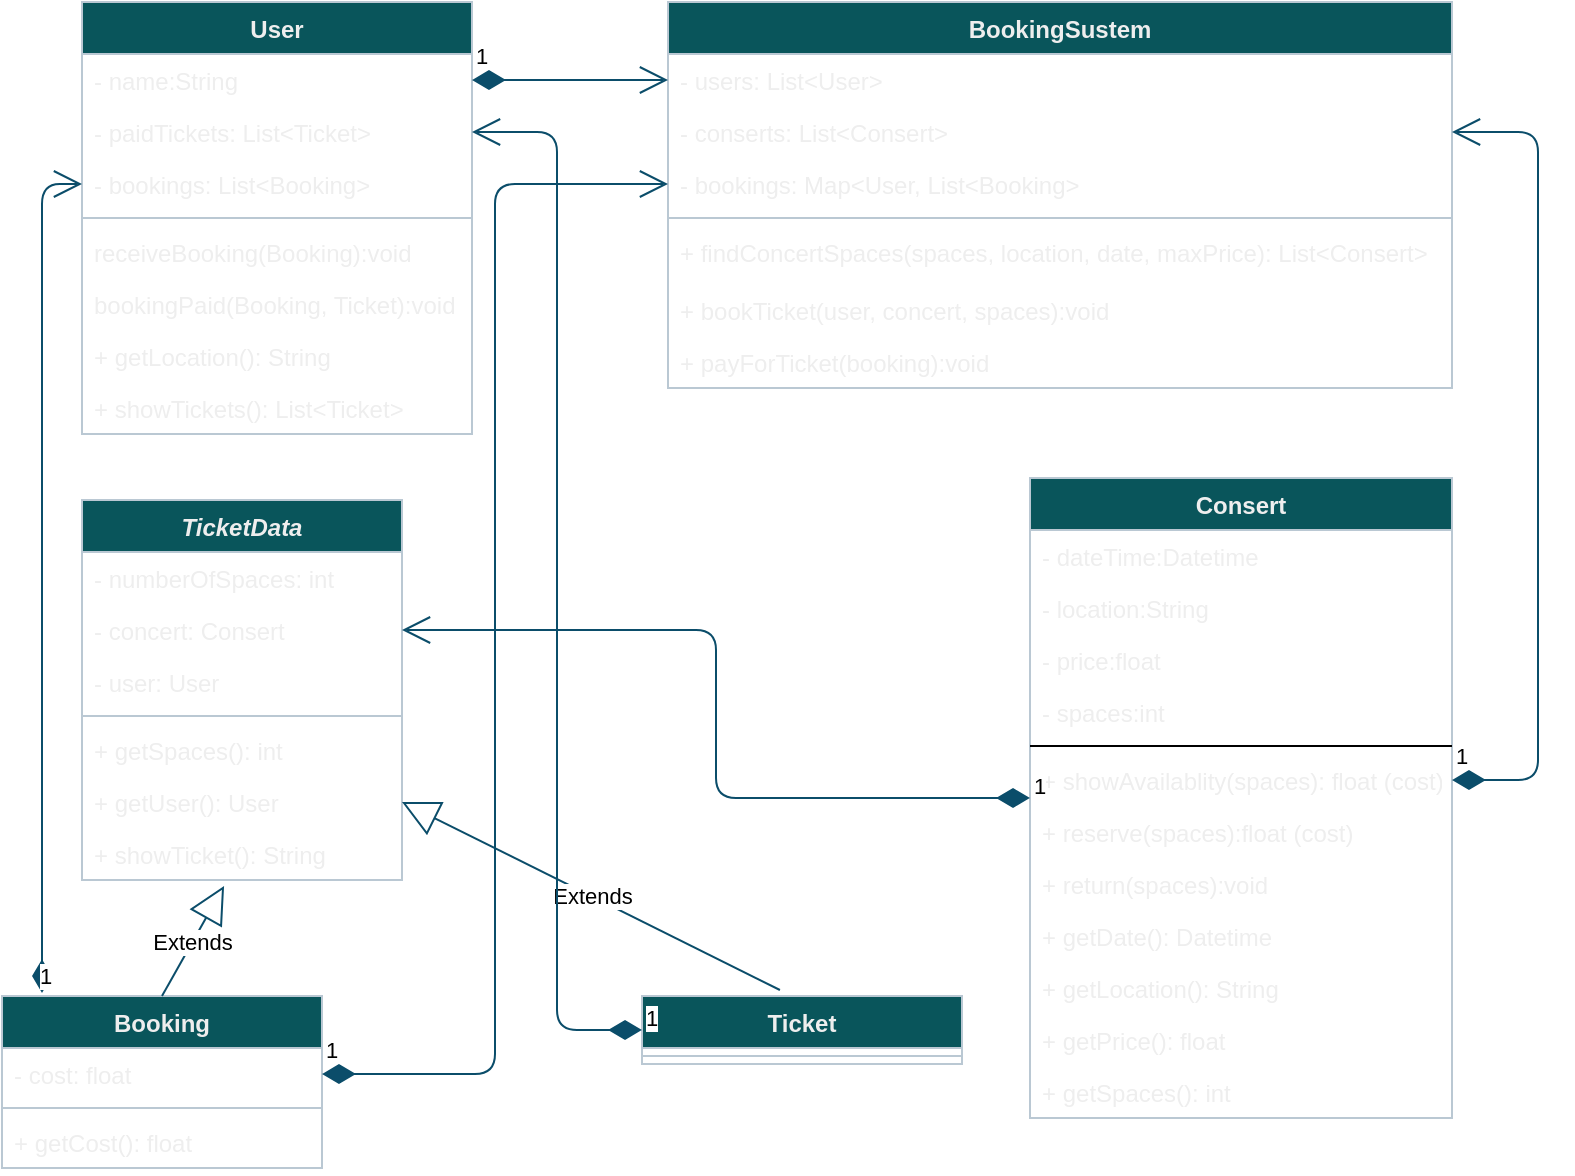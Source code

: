 <mxfile version="15.5.4" type="embed"><diagram id="23iRSUPoRavnBvh4doch" name="Page-1"><mxGraphModel dx="899" dy="782" grid="0" gridSize="10" guides="1" tooltips="1" connect="1" arrows="1" fold="1" page="1" pageScale="1" pageWidth="827" pageHeight="1169" math="0" shadow="0"><root><mxCell id="0"/><mxCell id="1" parent="0"/><mxCell id="2" value="BookingSustem" style="swimlane;fontStyle=1;align=center;verticalAlign=top;childLayout=stackLayout;horizontal=1;startSize=26;horizontalStack=0;resizeParent=1;resizeParentMax=0;resizeLast=0;collapsible=1;marginBottom=0;fillColor=#09555B;strokeColor=#BAC8D3;fontColor=#EEEEEE;" parent="1" vertex="1"><mxGeometry x="350" y="63" width="392" height="193" as="geometry"/></mxCell><mxCell id="3" value="- users: List&lt;User&gt;" style="text;strokeColor=none;fillColor=none;align=left;verticalAlign=top;spacingLeft=4;spacingRight=4;overflow=hidden;rotatable=0;points=[[0,0.5],[1,0.5]];portConstraint=eastwest;fontColor=#EEEEEE;" parent="2" vertex="1"><mxGeometry y="26" width="392" height="26" as="geometry"/></mxCell><mxCell id="6" value="- conserts: List&lt;Consert&gt;" style="text;strokeColor=none;fillColor=none;align=left;verticalAlign=top;spacingLeft=4;spacingRight=4;overflow=hidden;rotatable=0;points=[[0,0.5],[1,0.5]];portConstraint=eastwest;fontColor=#EEEEEE;" parent="2" vertex="1"><mxGeometry y="52" width="392" height="26" as="geometry"/></mxCell><mxCell id="77" value="- bookings: Map&lt;User, List&lt;Booking&gt;" style="text;strokeColor=none;fillColor=none;align=left;verticalAlign=top;spacingLeft=4;spacingRight=4;overflow=hidden;rotatable=0;points=[[0,0.5],[1,0.5]];portConstraint=eastwest;rounded=0;sketch=0;fontColor=#EEEEEE;" vertex="1" parent="2"><mxGeometry y="78" width="392" height="26" as="geometry"/></mxCell><mxCell id="4" value="" style="line;strokeWidth=1;fillColor=none;align=left;verticalAlign=middle;spacingTop=-1;spacingLeft=3;spacingRight=3;rotatable=0;labelPosition=right;points=[];portConstraint=eastwest;strokeColor=#BAC8D3;fontColor=#EEEEEE;" parent="2" vertex="1"><mxGeometry y="104" width="392" height="8" as="geometry"/></mxCell><mxCell id="5" value="+ findConcertSpaces(spaces, location, date, maxPrice): List&lt;Consert&gt;" style="text;strokeColor=none;fillColor=none;align=left;verticalAlign=top;spacingLeft=4;spacingRight=4;overflow=hidden;rotatable=0;points=[[0,0.5],[1,0.5]];portConstraint=eastwest;fontColor=#EEEEEE;" parent="2" vertex="1"><mxGeometry y="112" width="392" height="29" as="geometry"/></mxCell><mxCell id="8" value="+ bookTicket(user, concert, spaces):void" style="text;strokeColor=none;fillColor=none;align=left;verticalAlign=top;spacingLeft=4;spacingRight=4;overflow=hidden;rotatable=0;points=[[0,0.5],[1,0.5]];portConstraint=eastwest;fontColor=#EEEEEE;" parent="2" vertex="1"><mxGeometry y="141" width="392" height="26" as="geometry"/></mxCell><mxCell id="9" value="+ payForTicket(booking):void" style="text;strokeColor=none;fillColor=none;align=left;verticalAlign=top;spacingLeft=4;spacingRight=4;overflow=hidden;rotatable=0;points=[[0,0.5],[1,0.5]];portConstraint=eastwest;fontColor=#EEEEEE;" parent="2" vertex="1"><mxGeometry y="167" width="392" height="26" as="geometry"/></mxCell><mxCell id="10" value="User" style="swimlane;fontStyle=1;align=center;verticalAlign=top;childLayout=stackLayout;horizontal=1;startSize=26;horizontalStack=0;resizeParent=1;resizeParentMax=0;resizeLast=0;collapsible=1;marginBottom=0;rounded=0;sketch=0;fontColor=#EEEEEE;strokeColor=#BAC8D3;fillColor=#09555B;" parent="1" vertex="1"><mxGeometry x="57" y="63" width="195" height="216" as="geometry"/></mxCell><mxCell id="7" value="- name:String" style="text;strokeColor=none;fillColor=none;align=left;verticalAlign=top;spacingLeft=4;spacingRight=4;overflow=hidden;rotatable=0;points=[[0,0.5],[1,0.5]];portConstraint=eastwest;fontColor=#EEEEEE;" parent="10" vertex="1"><mxGeometry y="26" width="195" height="26" as="geometry"/></mxCell><mxCell id="14" value="- paidTickets: List&lt;Ticket&gt;" style="text;strokeColor=none;fillColor=none;align=left;verticalAlign=top;spacingLeft=4;spacingRight=4;overflow=hidden;rotatable=0;points=[[0,0.5],[1,0.5]];portConstraint=eastwest;rounded=0;sketch=0;fontColor=#EEEEEE;" parent="10" vertex="1"><mxGeometry y="52" width="195" height="26" as="geometry"/></mxCell><mxCell id="15" value="- bookings: List&lt;Booking&gt;" style="text;strokeColor=none;fillColor=none;align=left;verticalAlign=top;spacingLeft=4;spacingRight=4;overflow=hidden;rotatable=0;points=[[0,0.5],[1,0.5]];portConstraint=eastwest;rounded=0;sketch=0;fontColor=#EEEEEE;" parent="10" vertex="1"><mxGeometry y="78" width="195" height="26" as="geometry"/></mxCell><mxCell id="12" value="" style="line;strokeWidth=1;fillColor=none;align=left;verticalAlign=middle;spacingTop=-1;spacingLeft=3;spacingRight=3;rotatable=0;labelPosition=right;points=[];portConstraint=eastwest;rounded=0;sketch=0;fontColor=#EEEEEE;strokeColor=#BAC8D3;" parent="10" vertex="1"><mxGeometry y="104" width="195" height="8" as="geometry"/></mxCell><mxCell id="13" value="receiveBooking(Booking):void" style="text;strokeColor=none;fillColor=none;align=left;verticalAlign=top;spacingLeft=4;spacingRight=4;overflow=hidden;rotatable=0;points=[[0,0.5],[1,0.5]];portConstraint=eastwest;rounded=0;sketch=0;fontColor=#EEEEEE;" parent="10" vertex="1"><mxGeometry y="112" width="195" height="26" as="geometry"/></mxCell><mxCell id="79" value="bookingPaid(Booking, Ticket):void" style="text;strokeColor=none;fillColor=none;align=left;verticalAlign=top;spacingLeft=4;spacingRight=4;overflow=hidden;rotatable=0;points=[[0,0.5],[1,0.5]];portConstraint=eastwest;rounded=0;sketch=0;fontColor=#EEEEEE;" vertex="1" parent="10"><mxGeometry y="138" width="195" height="26" as="geometry"/></mxCell><mxCell id="72" value="+ getLocation(): String" style="text;strokeColor=none;fillColor=none;align=left;verticalAlign=top;spacingLeft=4;spacingRight=4;overflow=hidden;rotatable=0;points=[[0,0.5],[1,0.5]];portConstraint=eastwest;rounded=0;sketch=0;fontColor=#EEEEEE;" parent="10" vertex="1"><mxGeometry y="164" width="195" height="26" as="geometry"/></mxCell><mxCell id="71" value="+ showTickets(): List&lt;Ticket&gt;" style="text;strokeColor=none;fillColor=none;align=left;verticalAlign=top;spacingLeft=4;spacingRight=4;overflow=hidden;rotatable=0;points=[[0,0.5],[1,0.5]];portConstraint=eastwest;rounded=0;sketch=0;fontColor=#EEEEEE;" parent="10" vertex="1"><mxGeometry y="190" width="195" height="26" as="geometry"/></mxCell><mxCell id="16" value="1" style="endArrow=open;html=1;endSize=12;startArrow=diamondThin;startSize=14;startFill=1;edgeStyle=orthogonalEdgeStyle;align=left;verticalAlign=bottom;rounded=1;sketch=0;strokeColor=#0B4D6A;curved=0;exitX=1;exitY=0.5;exitDx=0;exitDy=0;" parent="1" source="7" target="3" edge="1"><mxGeometry x="-1" y="3" relative="1" as="geometry"><mxPoint x="308" y="302" as="sourcePoint"/><mxPoint x="493" y="400" as="targetPoint"/></mxGeometry></mxCell><mxCell id="17" value="TicketData" style="swimlane;fontStyle=3;align=center;verticalAlign=top;childLayout=stackLayout;horizontal=1;startSize=26;horizontalStack=0;resizeParent=1;resizeParentMax=0;resizeLast=0;collapsible=1;marginBottom=0;rounded=0;sketch=0;fontColor=#EEEEEE;strokeColor=#BAC8D3;fillColor=#09555B;" parent="1" vertex="1"><mxGeometry x="57" y="312" width="160" height="190" as="geometry"/></mxCell><mxCell id="22" value="- numberOfSpaces: int" style="text;strokeColor=none;fillColor=none;align=left;verticalAlign=top;spacingLeft=4;spacingRight=4;overflow=hidden;rotatable=0;points=[[0,0.5],[1,0.5]];portConstraint=eastwest;rounded=0;sketch=0;fontColor=#EEEEEE;" parent="17" vertex="1"><mxGeometry y="26" width="160" height="26" as="geometry"/></mxCell><mxCell id="23" value="- concert: Consert" style="text;strokeColor=none;fillColor=none;align=left;verticalAlign=top;spacingLeft=4;spacingRight=4;overflow=hidden;rotatable=0;points=[[0,0.5],[1,0.5]];portConstraint=eastwest;rounded=0;sketch=0;fontColor=#EEEEEE;" parent="17" vertex="1"><mxGeometry y="52" width="160" height="26" as="geometry"/></mxCell><mxCell id="21" value="- user: User" style="text;strokeColor=none;fillColor=none;align=left;verticalAlign=top;spacingLeft=4;spacingRight=4;overflow=hidden;rotatable=0;points=[[0,0.5],[1,0.5]];portConstraint=eastwest;rounded=0;sketch=0;fontColor=#EEEEEE;" parent="17" vertex="1"><mxGeometry y="78" width="160" height="26" as="geometry"/></mxCell><mxCell id="19" value="" style="line;strokeWidth=1;fillColor=none;align=left;verticalAlign=middle;spacingTop=-1;spacingLeft=3;spacingRight=3;rotatable=0;labelPosition=right;points=[];portConstraint=eastwest;rounded=0;sketch=0;fontColor=#EEEEEE;strokeColor=#BAC8D3;" parent="17" vertex="1"><mxGeometry y="104" width="160" height="8" as="geometry"/></mxCell><mxCell id="73" value="+ getSpaces(): int" style="text;strokeColor=none;fillColor=none;align=left;verticalAlign=top;spacingLeft=4;spacingRight=4;overflow=hidden;rotatable=0;points=[[0,0.5],[1,0.5]];portConstraint=eastwest;rounded=0;sketch=0;fontColor=#EEEEEE;" parent="17" vertex="1"><mxGeometry y="112" width="160" height="26" as="geometry"/></mxCell><mxCell id="74" value="+ getUser(): User" style="text;strokeColor=none;fillColor=none;align=left;verticalAlign=top;spacingLeft=4;spacingRight=4;overflow=hidden;rotatable=0;points=[[0,0.5],[1,0.5]];portConstraint=eastwest;rounded=0;sketch=0;fontColor=#EEEEEE;" parent="17" vertex="1"><mxGeometry y="138" width="160" height="26" as="geometry"/></mxCell><mxCell id="75" value="+ showTicket(): String" style="text;strokeColor=none;fillColor=none;align=left;verticalAlign=top;spacingLeft=4;spacingRight=4;overflow=hidden;rotatable=0;points=[[0,0.5],[1,0.5]];portConstraint=eastwest;rounded=0;sketch=0;fontColor=#EEEEEE;" parent="17" vertex="1"><mxGeometry y="164" width="160" height="26" as="geometry"/></mxCell><mxCell id="30" value="Booking" style="swimlane;fontStyle=1;align=center;verticalAlign=top;childLayout=stackLayout;horizontal=1;startSize=26;horizontalStack=0;resizeParent=1;resizeParentMax=0;resizeLast=0;collapsible=1;marginBottom=0;rounded=0;sketch=0;fontColor=#EEEEEE;strokeColor=#BAC8D3;fillColor=#09555B;" parent="1" vertex="1"><mxGeometry x="17" y="560" width="160" height="86" as="geometry"/></mxCell><mxCell id="31" value="- cost: float" style="text;strokeColor=none;fillColor=none;align=left;verticalAlign=top;spacingLeft=4;spacingRight=4;overflow=hidden;rotatable=0;points=[[0,0.5],[1,0.5]];portConstraint=eastwest;rounded=0;sketch=0;fontColor=#EEEEEE;" parent="30" vertex="1"><mxGeometry y="26" width="160" height="26" as="geometry"/></mxCell><mxCell id="35" value="" style="line;strokeWidth=1;fillColor=none;align=left;verticalAlign=middle;spacingTop=-1;spacingLeft=3;spacingRight=3;rotatable=0;labelPosition=right;points=[];portConstraint=eastwest;rounded=0;sketch=0;fontColor=#EEEEEE;strokeColor=#BAC8D3;" parent="30" vertex="1"><mxGeometry y="52" width="160" height="8" as="geometry"/></mxCell><mxCell id="76" value="+ getCost(): float" style="text;strokeColor=none;fillColor=none;align=left;verticalAlign=top;spacingLeft=4;spacingRight=4;overflow=hidden;rotatable=0;points=[[0,0.5],[1,0.5]];portConstraint=eastwest;rounded=0;sketch=0;fontColor=#EEEEEE;" parent="30" vertex="1"><mxGeometry y="60" width="160" height="26" as="geometry"/></mxCell><mxCell id="36" value="Ticket" style="swimlane;fontStyle=1;align=center;verticalAlign=top;childLayout=stackLayout;horizontal=1;startSize=26;horizontalStack=0;resizeParent=1;resizeParentMax=0;resizeLast=0;collapsible=1;marginBottom=0;rounded=0;sketch=0;fontColor=#EEEEEE;strokeColor=#BAC8D3;fillColor=#09555B;" parent="1" vertex="1"><mxGeometry x="337" y="560" width="160" height="34" as="geometry"/></mxCell><mxCell id="41" value="" style="line;strokeWidth=1;fillColor=none;align=left;verticalAlign=middle;spacingTop=-1;spacingLeft=3;spacingRight=3;rotatable=0;labelPosition=right;points=[];portConstraint=eastwest;rounded=0;sketch=0;fontColor=#EEEEEE;strokeColor=#BAC8D3;" parent="36" vertex="1"><mxGeometry y="26" width="160" height="8" as="geometry"/></mxCell><mxCell id="42" value="Extends" style="endArrow=block;endSize=16;endFill=0;html=1;rounded=1;sketch=0;strokeColor=#0B4D6A;curved=0;exitX=0.431;exitY=-0.088;exitDx=0;exitDy=0;exitPerimeter=0;entryX=1;entryY=0.5;entryDx=0;entryDy=0;" parent="1" source="36" target="74" edge="1"><mxGeometry width="160" relative="1" as="geometry"><mxPoint x="47" y="684" as="sourcePoint"/><mxPoint x="207" y="684" as="targetPoint"/></mxGeometry></mxCell><mxCell id="43" value="Extends" style="endArrow=block;endSize=16;endFill=0;html=1;rounded=1;sketch=0;strokeColor=#0B4D6A;curved=0;exitX=0.5;exitY=0;exitDx=0;exitDy=0;entryX=0.444;entryY=1.115;entryDx=0;entryDy=0;entryPerimeter=0;" parent="1" source="30" target="75" edge="1"><mxGeometry width="160" relative="1" as="geometry"><mxPoint x="57" y="694" as="sourcePoint"/><mxPoint x="217" y="694" as="targetPoint"/></mxGeometry></mxCell><mxCell id="44" value="1" style="endArrow=open;html=1;endSize=12;startArrow=diamondThin;startSize=14;startFill=1;edgeStyle=orthogonalEdgeStyle;align=left;verticalAlign=bottom;rounded=1;sketch=0;strokeColor=#0B4D6A;curved=0;exitX=0.125;exitY=-0.017;exitDx=0;exitDy=0;exitPerimeter=0;entryX=0;entryY=0.5;entryDx=0;entryDy=0;" parent="1" source="30" target="15" edge="1"><mxGeometry x="-1" y="3" relative="1" as="geometry"><mxPoint x="156" y="284" as="sourcePoint"/><mxPoint x="536" y="138" as="targetPoint"/></mxGeometry></mxCell><mxCell id="45" value="1" style="endArrow=open;html=1;endSize=12;startArrow=diamondThin;startSize=14;startFill=1;edgeStyle=orthogonalEdgeStyle;align=left;verticalAlign=bottom;rounded=1;sketch=0;strokeColor=#0B4D6A;curved=0;exitX=0;exitY=0.5;exitDx=0;exitDy=0;entryX=1;entryY=0.5;entryDx=0;entryDy=0;" parent="1" source="36" target="14" edge="1"><mxGeometry x="-1" y="3" relative="1" as="geometry"><mxPoint x="47" y="568.98" as="sourcePoint"/><mxPoint x="67" y="190" as="targetPoint"/></mxGeometry></mxCell><mxCell id="55" value="Consert" style="swimlane;fontStyle=1;align=center;verticalAlign=top;childLayout=stackLayout;horizontal=1;startSize=26;horizontalStack=0;resizeParent=1;resizeParentMax=0;resizeLast=0;collapsible=1;marginBottom=0;rounded=0;sketch=0;fontColor=#EEEEEE;strokeColor=#BAC8D3;fillColor=#09555B;" parent="1" vertex="1"><mxGeometry x="531" y="301" width="211" height="320" as="geometry"/></mxCell><mxCell id="60" value="- dateTime:Datetime" style="text;strokeColor=none;fillColor=none;align=left;verticalAlign=top;spacingLeft=4;spacingRight=4;overflow=hidden;rotatable=0;points=[[0,0.5],[1,0.5]];portConstraint=eastwest;rounded=0;sketch=0;fontColor=#EEEEEE;" parent="55" vertex="1"><mxGeometry y="26" width="211" height="26" as="geometry"/></mxCell><mxCell id="61" value="- location:String" style="text;strokeColor=none;fillColor=none;align=left;verticalAlign=top;spacingLeft=4;spacingRight=4;overflow=hidden;rotatable=0;points=[[0,0.5],[1,0.5]];portConstraint=eastwest;rounded=0;sketch=0;fontColor=#EEEEEE;" parent="55" vertex="1"><mxGeometry y="52" width="211" height="26" as="geometry"/></mxCell><mxCell id="62" value="- price:float" style="text;strokeColor=none;fillColor=none;align=left;verticalAlign=top;spacingLeft=4;spacingRight=4;overflow=hidden;rotatable=0;points=[[0,0.5],[1,0.5]];portConstraint=eastwest;rounded=0;sketch=0;fontColor=#EEEEEE;" parent="55" vertex="1"><mxGeometry y="78" width="211" height="26" as="geometry"/></mxCell><mxCell id="52" value="- spaces:int" style="text;strokeColor=none;fillColor=none;align=left;verticalAlign=top;spacingLeft=4;spacingRight=4;overflow=hidden;rotatable=0;points=[[0,0.5],[1,0.5]];portConstraint=eastwest;rounded=0;sketch=0;fontColor=#EEEEEE;" parent="55" vertex="1"><mxGeometry y="104" width="211" height="26" as="geometry"/></mxCell><mxCell id="57" value="" style="line;strokeWidth=1;fillColor=none;align=left;verticalAlign=middle;spacingTop=-1;spacingLeft=3;spacingRight=3;rotatable=0;labelPosition=right;points=[];portConstraint=eastwest;rounded=0;sketch=0;fontColor=#EEEEEE;" parent="55" vertex="1"><mxGeometry y="130" width="211" height="8" as="geometry"/></mxCell><mxCell id="58" value="+ showAvailablity(spaces): float (cost)" style="text;strokeColor=none;fillColor=none;align=left;verticalAlign=top;spacingLeft=4;spacingRight=4;overflow=hidden;rotatable=0;points=[[0,0.5],[1,0.5]];portConstraint=eastwest;rounded=0;sketch=0;fontColor=#EEEEEE;" parent="55" vertex="1"><mxGeometry y="138" width="211" height="26" as="geometry"/></mxCell><mxCell id="63" value="+ reserve(spaces):float (cost)" style="text;strokeColor=none;fillColor=none;align=left;verticalAlign=top;spacingLeft=4;spacingRight=4;overflow=hidden;rotatable=0;points=[[0,0.5],[1,0.5]];portConstraint=eastwest;rounded=0;sketch=0;fontColor=#EEEEEE;" parent="55" vertex="1"><mxGeometry y="164" width="211" height="26" as="geometry"/></mxCell><mxCell id="80" value="+ return(spaces):void" style="text;strokeColor=none;fillColor=none;align=left;verticalAlign=top;spacingLeft=4;spacingRight=4;overflow=hidden;rotatable=0;points=[[0,0.5],[1,0.5]];portConstraint=eastwest;rounded=0;sketch=0;fontColor=#EEEEEE;" vertex="1" parent="55"><mxGeometry y="190" width="211" height="26" as="geometry"/></mxCell><mxCell id="67" value="+ getDate(): Datetime" style="text;strokeColor=none;fillColor=none;align=left;verticalAlign=top;spacingLeft=4;spacingRight=4;overflow=hidden;rotatable=0;points=[[0,0.5],[1,0.5]];portConstraint=eastwest;rounded=0;sketch=0;fontColor=#EEEEEE;" parent="55" vertex="1"><mxGeometry y="216" width="211" height="26" as="geometry"/></mxCell><mxCell id="68" value="+ getLocation(): String" style="text;strokeColor=none;fillColor=none;align=left;verticalAlign=top;spacingLeft=4;spacingRight=4;overflow=hidden;rotatable=0;points=[[0,0.5],[1,0.5]];portConstraint=eastwest;rounded=0;sketch=0;fontColor=#EEEEEE;" parent="55" vertex="1"><mxGeometry y="242" width="211" height="26" as="geometry"/></mxCell><mxCell id="69" value="+ getPrice(): float" style="text;strokeColor=none;fillColor=none;align=left;verticalAlign=top;spacingLeft=4;spacingRight=4;overflow=hidden;rotatable=0;points=[[0,0.5],[1,0.5]];portConstraint=eastwest;rounded=0;sketch=0;fontColor=#EEEEEE;" parent="55" vertex="1"><mxGeometry y="268" width="211" height="26" as="geometry"/></mxCell><mxCell id="70" value="+ getSpaces(): int" style="text;strokeColor=none;fillColor=none;align=left;verticalAlign=top;spacingLeft=4;spacingRight=4;overflow=hidden;rotatable=0;points=[[0,0.5],[1,0.5]];portConstraint=eastwest;rounded=0;sketch=0;fontColor=#EEEEEE;" parent="55" vertex="1"><mxGeometry y="294" width="211" height="26" as="geometry"/></mxCell><mxCell id="65" value="1" style="endArrow=open;html=1;endSize=12;startArrow=diamondThin;startSize=14;startFill=1;edgeStyle=orthogonalEdgeStyle;align=left;verticalAlign=bottom;rounded=1;sketch=0;strokeColor=#0B4D6A;curved=0;exitX=1;exitY=0.5;exitDx=0;exitDy=0;entryX=1;entryY=0.5;entryDx=0;entryDy=0;" parent="1" source="58" target="6" edge="1"><mxGeometry x="-1" y="3" relative="1" as="geometry"><mxPoint x="323" y="570" as="sourcePoint"/><mxPoint x="227" y="164" as="targetPoint"/><Array as="points"><mxPoint x="785" y="452"/><mxPoint x="785" y="128"/></Array></mxGeometry></mxCell><mxCell id="66" value="1" style="endArrow=open;html=1;endSize=12;startArrow=diamondThin;startSize=14;startFill=1;edgeStyle=orthogonalEdgeStyle;align=left;verticalAlign=bottom;rounded=1;sketch=0;strokeColor=#0B4D6A;curved=0;entryX=1;entryY=0.5;entryDx=0;entryDy=0;" parent="1" source="55" target="23" edge="1"><mxGeometry x="-1" y="3" relative="1" as="geometry"><mxPoint x="519" y="416" as="sourcePoint"/><mxPoint x="586" y="138" as="targetPoint"/></mxGeometry></mxCell><mxCell id="78" value="1" style="endArrow=open;html=1;endSize=12;startArrow=diamondThin;startSize=14;startFill=1;edgeStyle=orthogonalEdgeStyle;align=left;verticalAlign=bottom;rounded=1;sketch=0;strokeColor=#0B4D6A;curved=0;exitX=1;exitY=0.5;exitDx=0;exitDy=0;entryX=0;entryY=0.5;entryDx=0;entryDy=0;" edge="1" parent="1" source="31" target="77"><mxGeometry x="-1" y="3" relative="1" as="geometry"><mxPoint x="47" y="568.538" as="sourcePoint"/><mxPoint x="67" y="164" as="targetPoint"/></mxGeometry></mxCell></root></mxGraphModel></diagram></mxfile>